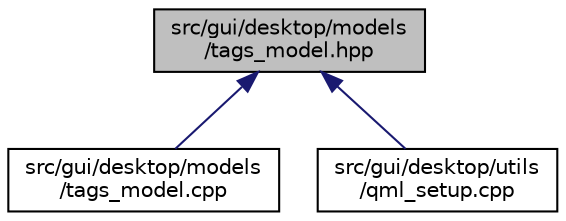 digraph "src/gui/desktop/models/tags_model.hpp"
{
 // LATEX_PDF_SIZE
  edge [fontname="Helvetica",fontsize="10",labelfontname="Helvetica",labelfontsize="10"];
  node [fontname="Helvetica",fontsize="10",shape=record];
  Node1 [label="src/gui/desktop/models\l/tags_model.hpp",height=0.2,width=0.4,color="black", fillcolor="grey75", style="filled", fontcolor="black",tooltip=" "];
  Node1 -> Node2 [dir="back",color="midnightblue",fontsize="10",style="solid",fontname="Helvetica"];
  Node2 [label="src/gui/desktop/models\l/tags_model.cpp",height=0.2,width=0.4,color="black", fillcolor="white", style="filled",URL="$tags__model_8cpp.html",tooltip=" "];
  Node1 -> Node3 [dir="back",color="midnightblue",fontsize="10",style="solid",fontname="Helvetica"];
  Node3 [label="src/gui/desktop/utils\l/qml_setup.cpp",height=0.2,width=0.4,color="black", fillcolor="white", style="filled",URL="$qml__setup_8cpp.html",tooltip=" "];
}
